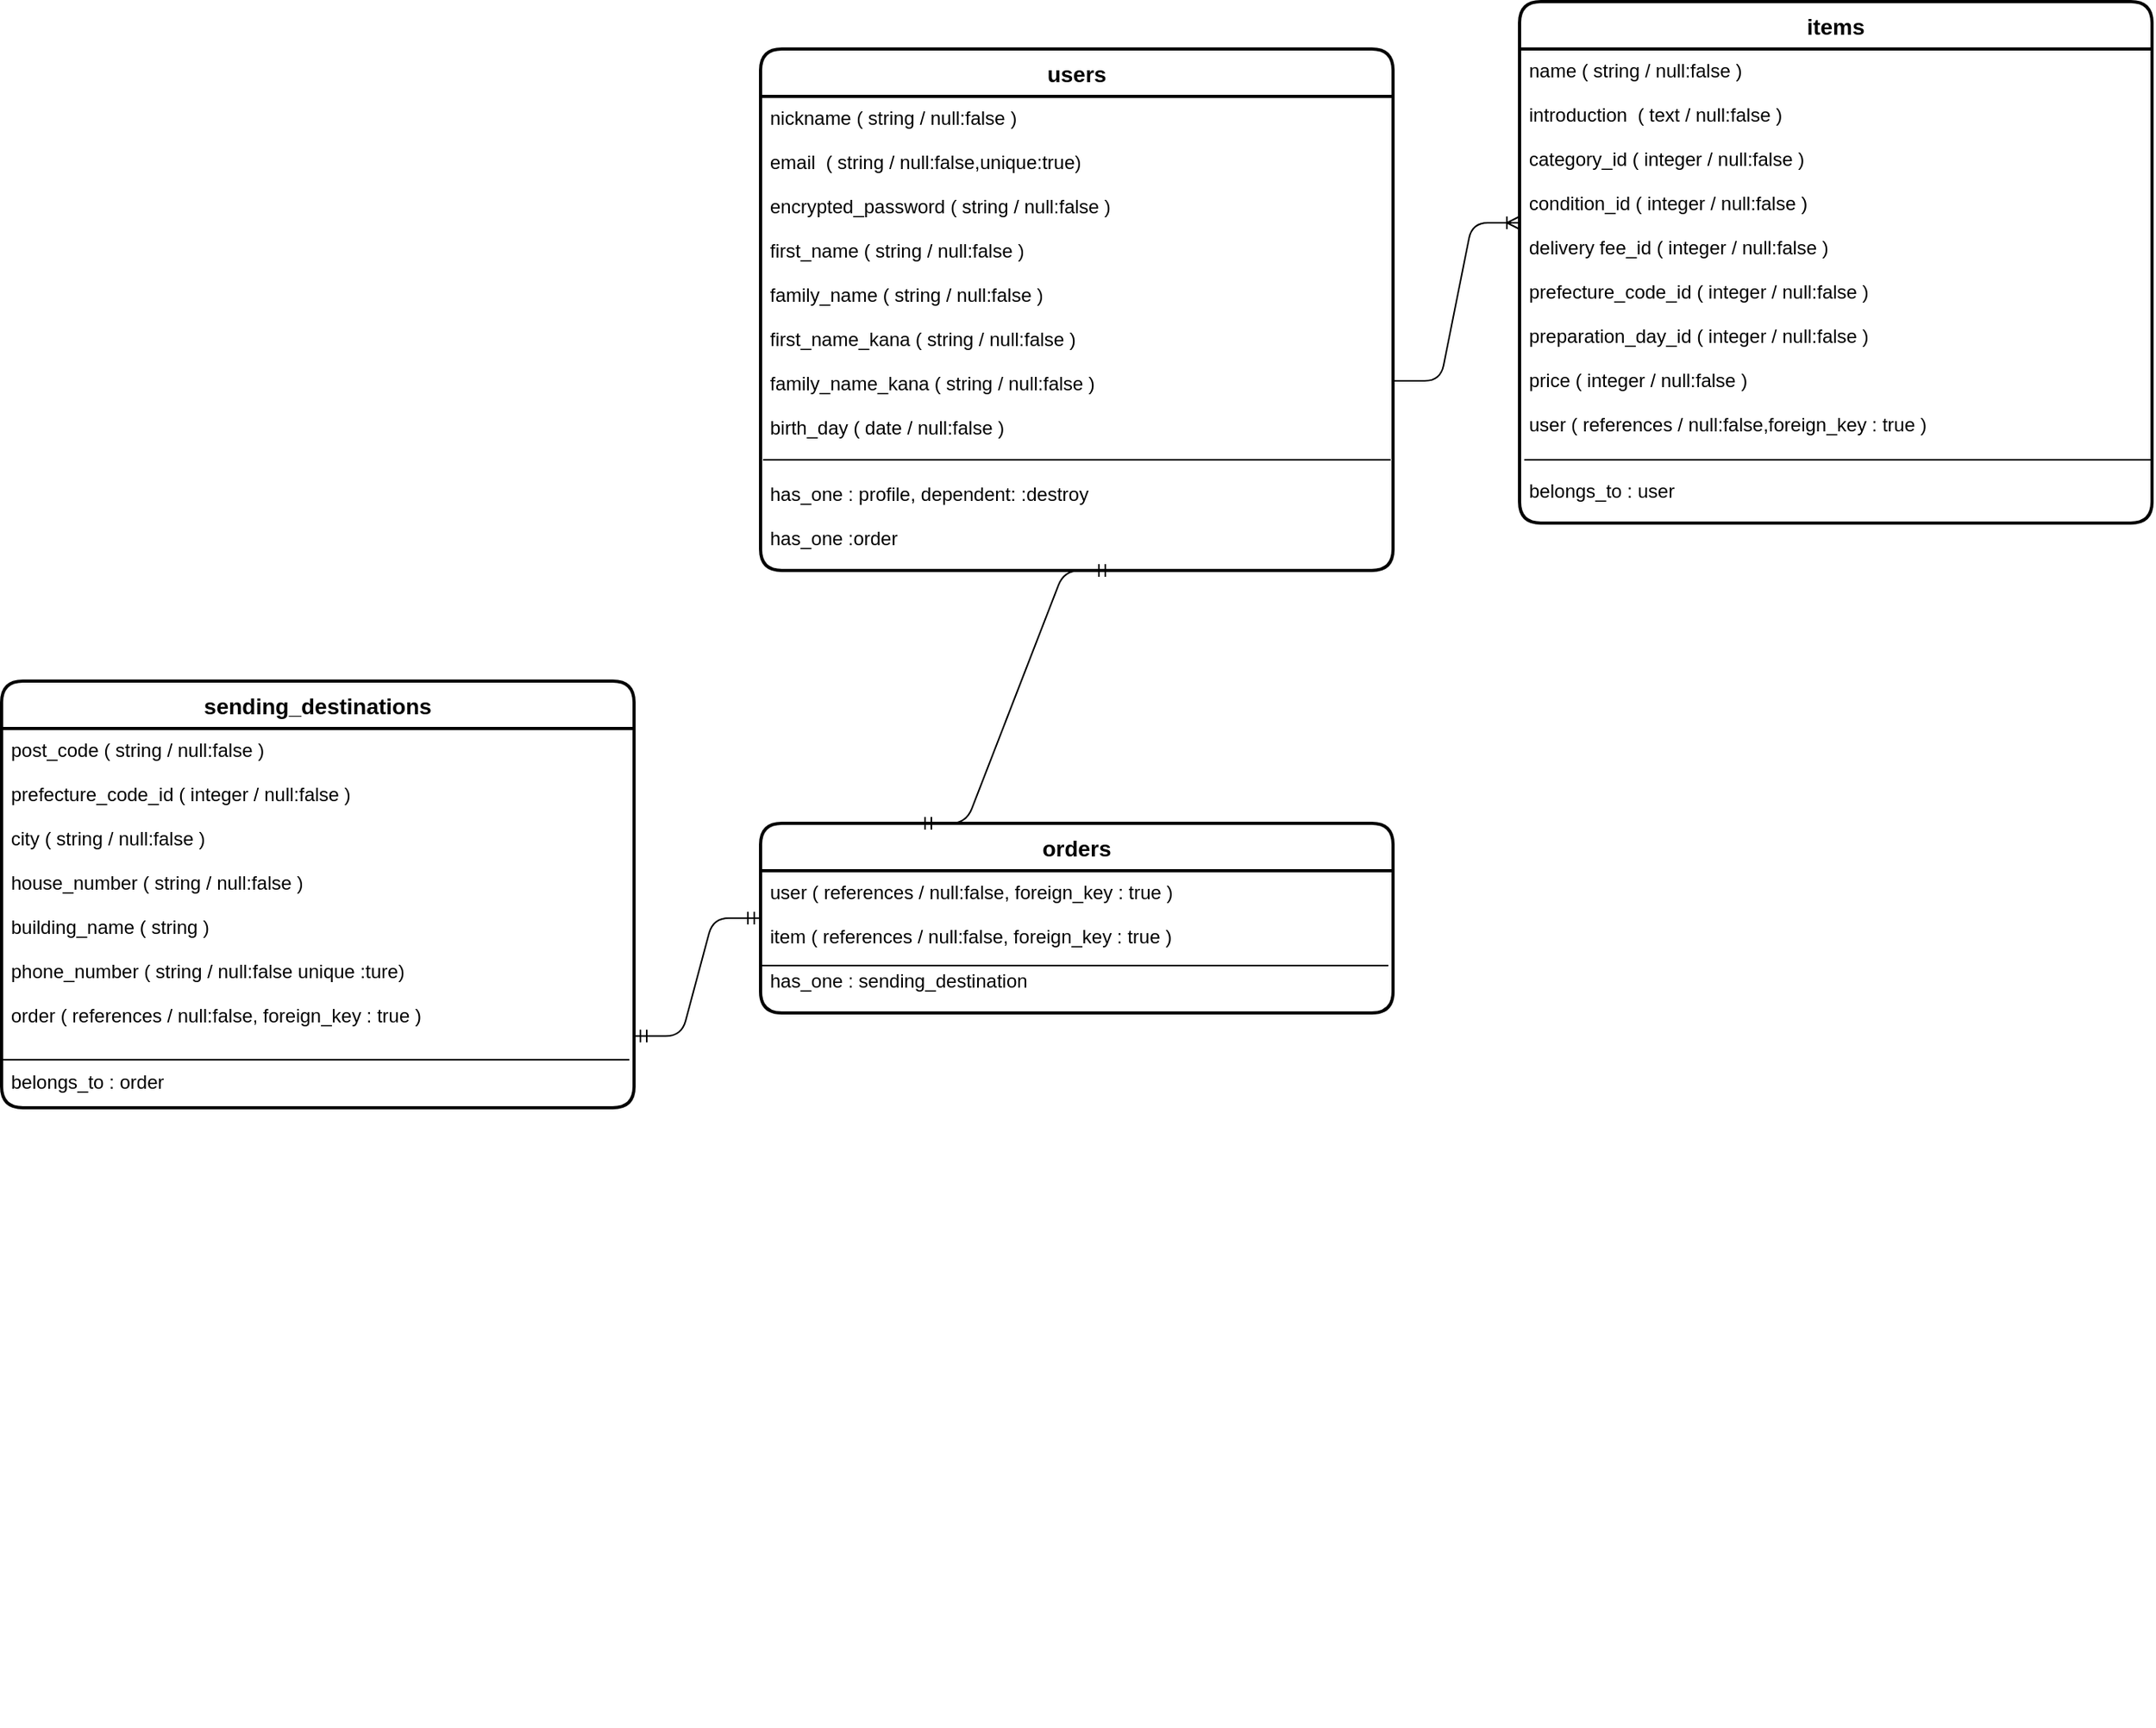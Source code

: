 <mxfile version="13.10.0" type="embed">
    <diagram id="O7533EYIqYoyhk6JIRFR" name="Page-1">
        <mxGraphModel dx="1812" dy="2020" grid="1" gridSize="10" guides="1" tooltips="1" connect="1" arrows="1" fold="1" page="0" pageScale="1" pageWidth="1169" pageHeight="827" math="0" shadow="0">
            <root>
                <mxCell id="0"/>
                <mxCell id="1" parent="0"/>
                <mxCell id="252" value="" style="endArrow=none;html=1;fontSize=18;" parent="1" edge="1">
                    <mxGeometry width="50" height="50" relative="1" as="geometry">
                        <mxPoint x="445" y="140" as="sourcePoint"/>
                        <mxPoint x="445.0" y="140" as="targetPoint"/>
                    </mxGeometry>
                </mxCell>
                <mxCell id="291" value="users" style="swimlane;childLayout=stackLayout;horizontal=1;startSize=30;horizontalStack=0;rounded=1;fontSize=14;fontStyle=1;strokeWidth=2;resizeParent=0;resizeLast=1;shadow=0;dashed=0;align=center;" parent="1" vertex="1">
                    <mxGeometry x="120" y="-920" width="400" height="330" as="geometry"/>
                </mxCell>
                <mxCell id="292" value="nickname ( string / null:false )&#10;&#10;email  ( string / null:false,unique:true)&#10;&#10;encrypted_password ( string / null:false )&#10;&#10;first_name ( string / null:false )&#10;&#10;family_name ( string / null:false )&#10;&#10;first_name_kana ( string / null:false )&#10;&#10;family_name_kana ( string / null:false )&#10;&#10;birth_day ( date / null:false )&#10;&#10;&#10;has_one : profile, dependent: :destroy &#10;&#10;has_one :order&#10;&#10;&#10;" style="align=left;strokeColor=none;fillColor=none;spacingLeft=4;fontSize=12;verticalAlign=top;resizable=0;rotatable=0;part=1;" parent="291" vertex="1">
                    <mxGeometry y="30" width="400" height="300" as="geometry"/>
                </mxCell>
                <mxCell id="303" value="" style="endArrow=none;html=1;rounded=0;fontSize=18;" parent="291" edge="1">
                    <mxGeometry relative="1" as="geometry">
                        <mxPoint x="398.5" y="260" as="sourcePoint"/>
                        <mxPoint x="398.5" y="260" as="targetPoint"/>
                        <Array as="points">
                            <mxPoint x="1.5" y="260"/>
                            <mxPoint x="208.5" y="260"/>
                        </Array>
                    </mxGeometry>
                </mxCell>
                <mxCell id="310" value="items" style="swimlane;childLayout=stackLayout;horizontal=1;startSize=30;horizontalStack=0;rounded=1;fontSize=14;fontStyle=1;strokeWidth=2;resizeParent=0;resizeLast=1;shadow=0;dashed=0;align=center;" parent="1" vertex="1">
                    <mxGeometry x="600" y="-950" width="400" height="330" as="geometry"/>
                </mxCell>
                <mxCell id="311" value="name ( string / null:false )&#10;&#10;introduction  ( text / null:false )&#10;&#10;category_id ( integer / null:false )&#10;&#10;condition_id ( integer / null:false )&#10;&#10;delivery fee_id ( integer / null:false )&#10;&#10;prefecture_code_id ( integer / null:false )&#10;&#10;preparation_day_id ( integer / null:false )&#10;&#10;price ( integer / null:false )&#10;&#10;user ( references / null:false,foreign_key : true )&#10;&#10; &#10;belongs_to : user&#10;&#10;&#10;&#10;&#10;&#10;" style="align=left;strokeColor=none;fillColor=none;spacingLeft=4;fontSize=12;verticalAlign=top;resizable=0;rotatable=0;part=1;" parent="310" vertex="1">
                    <mxGeometry y="30" width="400" height="300" as="geometry"/>
                </mxCell>
                <mxCell id="312" value="" style="endArrow=none;html=1;rounded=0;fontSize=18;" parent="310" edge="1">
                    <mxGeometry relative="1" as="geometry">
                        <mxPoint x="400" y="290" as="sourcePoint"/>
                        <mxPoint x="400" y="290" as="targetPoint"/>
                        <Array as="points">
                            <mxPoint x="3" y="290"/>
                        </Array>
                    </mxGeometry>
                </mxCell>
                <mxCell id="313" value="sending_destinations" style="swimlane;childLayout=stackLayout;horizontal=1;startSize=30;horizontalStack=0;rounded=1;fontSize=14;fontStyle=1;strokeWidth=2;resizeParent=0;resizeLast=1;shadow=0;dashed=0;align=center;" parent="1" vertex="1">
                    <mxGeometry x="-360" y="-520" width="400" height="270" as="geometry"/>
                </mxCell>
                <mxCell id="315" value="" style="endArrow=none;html=1;rounded=0;fontSize=18;" parent="313" edge="1">
                    <mxGeometry relative="1" as="geometry">
                        <mxPoint x="397" y="239.6" as="sourcePoint"/>
                        <mxPoint x="397" y="239.6" as="targetPoint"/>
                        <Array as="points">
                            <mxPoint y="239.6"/>
                        </Array>
                    </mxGeometry>
                </mxCell>
                <mxCell id="314" value="post_code ( string / null:false )&#10;&#10;prefecture_code_id ( integer / null:false )&#10;&#10;city ( string / null:false )&#10;&#10;house_number ( string / null:false )&#10;&#10;building_name ( string )&#10;&#10;phone_number ( string / null:false unique :ture)&#10;&#10;order ( references / null:false, foreign_key : true )&#10;&#10;&#10;belongs_to : order&#10;&#10;&#10;&#10;" style="align=left;strokeColor=none;fillColor=none;spacingLeft=4;fontSize=12;verticalAlign=top;resizable=0;rotatable=0;part=1;" parent="313" vertex="1">
                    <mxGeometry y="30" width="400" height="240" as="geometry"/>
                </mxCell>
                <mxCell id="316" value="orders" style="swimlane;childLayout=stackLayout;horizontal=1;startSize=30;horizontalStack=0;rounded=1;fontSize=14;fontStyle=1;strokeWidth=2;resizeParent=0;resizeLast=1;shadow=0;dashed=0;align=center;" parent="1" vertex="1">
                    <mxGeometry x="120" y="-430" width="400" height="120" as="geometry"/>
                </mxCell>
                <mxCell id="317" value="user ( references / null:false, foreign_key : true )&#10;&#10;item ( references / null:false, foreign_key : true )&#10;&#10;has_one : sending_destination&#10;&#10;&#10;" style="align=left;strokeColor=none;fillColor=none;spacingLeft=4;fontSize=12;verticalAlign=top;resizable=0;rotatable=0;part=1;" parent="316" vertex="1">
                    <mxGeometry y="30" width="400" height="90" as="geometry"/>
                </mxCell>
                <mxCell id="318" value="" style="endArrow=none;html=1;rounded=0;fontSize=18;" parent="316" edge="1">
                    <mxGeometry relative="1" as="geometry">
                        <mxPoint x="397" y="90" as="sourcePoint"/>
                        <mxPoint x="397" y="90" as="targetPoint"/>
                        <Array as="points">
                            <mxPoint y="90"/>
                        </Array>
                    </mxGeometry>
                </mxCell>
                <mxCell id="327" value="" style="edgeStyle=entityRelationEdgeStyle;fontSize=12;html=1;endArrow=ERmandOne;startArrow=ERmandOne;exitX=1;exitY=0.811;exitDx=0;exitDy=0;exitPerimeter=0;" parent="1" source="314" edge="1">
                    <mxGeometry width="100" height="100" relative="1" as="geometry">
                        <mxPoint x="50" y="-270" as="sourcePoint"/>
                        <mxPoint x="120" y="-370" as="targetPoint"/>
                    </mxGeometry>
                </mxCell>
                <mxCell id="329" value="" style="edgeStyle=entityRelationEdgeStyle;fontSize=12;html=1;endArrow=ERoneToMany;" parent="1" edge="1">
                    <mxGeometry width="100" height="100" relative="1" as="geometry">
                        <mxPoint x="520" y="-710" as="sourcePoint"/>
                        <mxPoint x="600" y="-810" as="targetPoint"/>
                    </mxGeometry>
                </mxCell>
                <mxCell id="330" value="" style="edgeStyle=entityRelationEdgeStyle;fontSize=12;html=1;endArrow=ERmandOne;startArrow=ERmandOne;exitX=0.25;exitY=0;exitDx=0;exitDy=0;" parent="1" source="316" edge="1">
                    <mxGeometry width="100" height="100" relative="1" as="geometry">
                        <mxPoint x="220" y="-460" as="sourcePoint"/>
                        <mxPoint x="342" y="-590" as="targetPoint"/>
                    </mxGeometry>
                </mxCell>
            </root>
        </mxGraphModel>
    </diagram>
</mxfile>